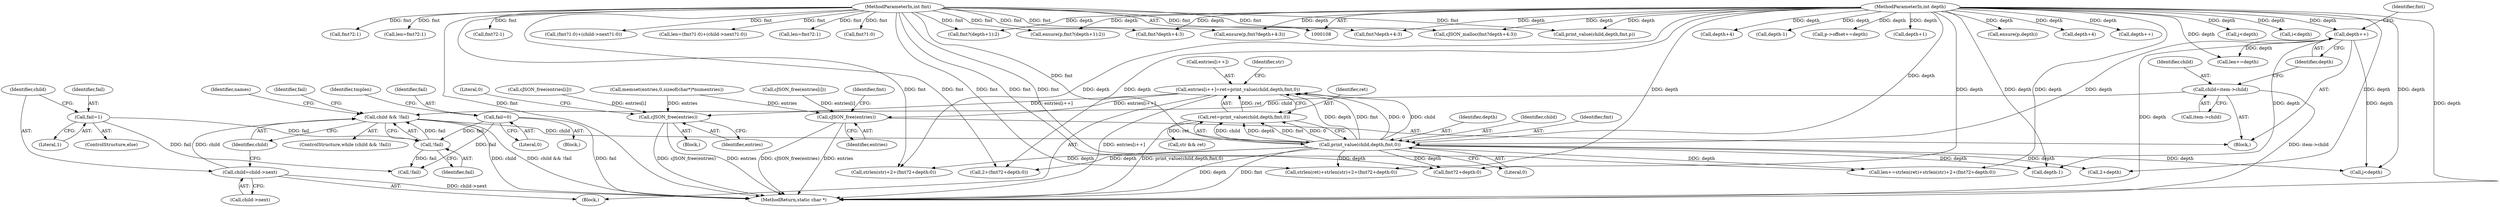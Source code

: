 digraph "0_iperf_91f2fa59e8ed80dfbf400add0164ee0e508e412a_42@array" {
"1000565" [label="(Call,entries[i++]=ret=print_value(child,depth,fmt,0))"];
"1000570" [label="(Call,ret=print_value(child,depth,fmt,0))"];
"1000572" [label="(Call,print_value(child,depth,fmt,0))"];
"1000549" [label="(Call,child && !fail)"];
"1000601" [label="(Call,child=child->next)"];
"1000536" [label="(Call,child=item->child)"];
"1000551" [label="(Call,!fail)"];
"1000598" [label="(Call,fail=1)"];
"1000149" [label="(Call,fail=0)"];
"1000541" [label="(Call,depth++)"];
"1000110" [label="(MethodParameterIn,int depth)"];
"1000111" [label="(MethodParameterIn,int fmt)"];
"1000652" [label="(Call,cJSON_free(entries))"];
"1000772" [label="(Call,cJSON_free(entries))"];
"1000572" [label="(Call,print_value(child,depth,fmt,0))"];
"1000385" [label="(Call,len=(fmt?1:0)+(child->next?1:0))"];
"1000315" [label="(Call,j<depth)"];
"1000646" [label="(Call,cJSON_free(entries[i]))"];
"1000151" [label="(Literal,0)"];
"1000522" [label="(Call,memset(entries,0,sizeof(char*)*numentries))"];
"1000652" [label="(Call,cJSON_free(entries))"];
"1000219" [label="(Call,i<depth)"];
"1000591" [label="(Call,fmt?2+depth:0)"];
"1000548" [label="(ControlStructure,while (child && !fail))"];
"1000178" [label="(Call,depth+4)"];
"1000608" [label="(Identifier,fail)"];
"1000573" [label="(Identifier,child)"];
"1000541" [label="(Call,depth++)"];
"1000578" [label="(Call,str && ret)"];
"1000154" [label="(Identifier,tmplen)"];
"1000537" [label="(Identifier,child)"];
"1000571" [label="(Identifier,ret)"];
"1000176" [label="(Call,fmt?depth+4:3)"];
"1000463" [label="(Call,depth-1)"];
"1000581" [label="(Call,len+=strlen(ret)+strlen(str)+2+(fmt?2+depth:0))"];
"1000772" [label="(Call,cJSON_free(entries))"];
"1000325" [label="(Call,p->offset+=depth)"];
"1000597" [label="(ControlStructure,else)"];
"1000766" [label="(Call,cJSON_free(entries[i]))"];
"1000593" [label="(Call,2+depth)"];
"1000446" [label="(Call,depth+1)"];
"1000603" [label="(Call,child->next)"];
"1000653" [label="(Identifier,entries)"];
"1000251" [label="(Call,fmt?2:1)"];
"1000575" [label="(Identifier,fmt)"];
"1000542" [label="(Identifier,depth)"];
"1000341" [label="(Call,len=fmt?2:1)"];
"1000544" [label="(Identifier,fmt)"];
"1000149" [label="(Call,fail=0)"];
"1000343" [label="(Call,fmt?2:1)"];
"1000607" [label="(Call,!fail)"];
"1000444" [label="(Call,fmt?(depth+1):2)"];
"1000387" [label="(Call,(fmt?1:0)+(child->next?1:0))"];
"1000586" [label="(Call,strlen(str)+2+(fmt?2+depth:0))"];
"1000490" [label="(Block,)"];
"1000804" [label="(MethodReturn,static char *)"];
"1000602" [label="(Identifier,child)"];
"1000545" [label="(Call,len+=depth)"];
"1000249" [label="(Call,len=fmt?2:1)"];
"1000600" [label="(Literal,1)"];
"1000303" [label="(Call,ensure(p,depth))"];
"1000553" [label="(Block,)"];
"1000111" [label="(MethodParameterIn,int fmt)"];
"1000110" [label="(MethodParameterIn,int depth)"];
"1000574" [label="(Identifier,depth)"];
"1000190" [label="(Call,depth+4)"];
"1000538" [label="(Call,item->child)"];
"1000536" [label="(Call,child=item->child)"];
"1000549" [label="(Call,child && !fail)"];
"1000623" [label="(Block,)"];
"1000655" [label="(Literal,0)"];
"1000692" [label="(Call,j<depth)"];
"1000174" [label="(Call,ensure(p,fmt?depth+4:3))"];
"1000150" [label="(Identifier,fail)"];
"1000601" [label="(Call,child=child->next)"];
"1000579" [label="(Identifier,str)"];
"1000388" [label="(Call,fmt?1:0)"];
"1000188" [label="(Call,fmt?depth+4:3)"];
"1000374" [label="(Call,print_value(child,depth,fmt,p))"];
"1000570" [label="(Call,ret=print_value(child,depth,fmt,0))"];
"1000552" [label="(Identifier,fail)"];
"1000576" [label="(Literal,0)"];
"1000565" [label="(Call,entries[i++]=ret=print_value(child,depth,fmt,0))"];
"1000775" [label="(Identifier,fmt)"];
"1000113" [label="(Block,)"];
"1000589" [label="(Call,2+(fmt?2+depth:0))"];
"1000782" [label="(Call,depth-1)"];
"1000556" [label="(Identifier,names)"];
"1000187" [label="(Call,cJSON_malloc(fmt?depth+4:3))"];
"1000293" [label="(Call,depth++)"];
"1000551" [label="(Call,!fail)"];
"1000550" [label="(Identifier,child)"];
"1000598" [label="(Call,fail=1)"];
"1000599" [label="(Identifier,fail)"];
"1000566" [label="(Call,entries[i++])"];
"1000442" [label="(Call,ensure(p,fmt?(depth+1):2))"];
"1000583" [label="(Call,strlen(ret)+strlen(str)+2+(fmt?2+depth:0))"];
"1000773" [label="(Identifier,entries)"];
"1000565" -> "1000553"  [label="AST: "];
"1000565" -> "1000570"  [label="CFG: "];
"1000566" -> "1000565"  [label="AST: "];
"1000570" -> "1000565"  [label="AST: "];
"1000579" -> "1000565"  [label="CFG: "];
"1000565" -> "1000804"  [label="DDG: entries[i++]"];
"1000570" -> "1000565"  [label="DDG: ret"];
"1000572" -> "1000565"  [label="DDG: child"];
"1000572" -> "1000565"  [label="DDG: depth"];
"1000572" -> "1000565"  [label="DDG: fmt"];
"1000572" -> "1000565"  [label="DDG: 0"];
"1000565" -> "1000652"  [label="DDG: entries[i++]"];
"1000565" -> "1000772"  [label="DDG: entries[i++]"];
"1000570" -> "1000572"  [label="CFG: "];
"1000571" -> "1000570"  [label="AST: "];
"1000572" -> "1000570"  [label="AST: "];
"1000570" -> "1000804"  [label="DDG: print_value(child,depth,fmt,0)"];
"1000572" -> "1000570"  [label="DDG: child"];
"1000572" -> "1000570"  [label="DDG: depth"];
"1000572" -> "1000570"  [label="DDG: fmt"];
"1000572" -> "1000570"  [label="DDG: 0"];
"1000570" -> "1000578"  [label="DDG: ret"];
"1000572" -> "1000576"  [label="CFG: "];
"1000573" -> "1000572"  [label="AST: "];
"1000574" -> "1000572"  [label="AST: "];
"1000575" -> "1000572"  [label="AST: "];
"1000576" -> "1000572"  [label="AST: "];
"1000572" -> "1000804"  [label="DDG: fmt"];
"1000572" -> "1000804"  [label="DDG: depth"];
"1000549" -> "1000572"  [label="DDG: child"];
"1000541" -> "1000572"  [label="DDG: depth"];
"1000110" -> "1000572"  [label="DDG: depth"];
"1000111" -> "1000572"  [label="DDG: fmt"];
"1000572" -> "1000581"  [label="DDG: depth"];
"1000572" -> "1000583"  [label="DDG: depth"];
"1000572" -> "1000586"  [label="DDG: depth"];
"1000572" -> "1000589"  [label="DDG: depth"];
"1000572" -> "1000591"  [label="DDG: depth"];
"1000572" -> "1000593"  [label="DDG: depth"];
"1000572" -> "1000692"  [label="DDG: depth"];
"1000572" -> "1000782"  [label="DDG: depth"];
"1000549" -> "1000548"  [label="AST: "];
"1000549" -> "1000550"  [label="CFG: "];
"1000549" -> "1000551"  [label="CFG: "];
"1000550" -> "1000549"  [label="AST: "];
"1000551" -> "1000549"  [label="AST: "];
"1000556" -> "1000549"  [label="CFG: "];
"1000608" -> "1000549"  [label="CFG: "];
"1000549" -> "1000804"  [label="DDG: child"];
"1000549" -> "1000804"  [label="DDG: child && !fail"];
"1000601" -> "1000549"  [label="DDG: child"];
"1000536" -> "1000549"  [label="DDG: child"];
"1000551" -> "1000549"  [label="DDG: fail"];
"1000601" -> "1000553"  [label="AST: "];
"1000601" -> "1000603"  [label="CFG: "];
"1000602" -> "1000601"  [label="AST: "];
"1000603" -> "1000601"  [label="AST: "];
"1000550" -> "1000601"  [label="CFG: "];
"1000601" -> "1000804"  [label="DDG: child->next"];
"1000536" -> "1000490"  [label="AST: "];
"1000536" -> "1000538"  [label="CFG: "];
"1000537" -> "1000536"  [label="AST: "];
"1000538" -> "1000536"  [label="AST: "];
"1000542" -> "1000536"  [label="CFG: "];
"1000536" -> "1000804"  [label="DDG: item->child"];
"1000551" -> "1000552"  [label="CFG: "];
"1000552" -> "1000551"  [label="AST: "];
"1000598" -> "1000551"  [label="DDG: fail"];
"1000149" -> "1000551"  [label="DDG: fail"];
"1000551" -> "1000607"  [label="DDG: fail"];
"1000598" -> "1000597"  [label="AST: "];
"1000598" -> "1000600"  [label="CFG: "];
"1000599" -> "1000598"  [label="AST: "];
"1000600" -> "1000598"  [label="AST: "];
"1000602" -> "1000598"  [label="CFG: "];
"1000598" -> "1000607"  [label="DDG: fail"];
"1000149" -> "1000113"  [label="AST: "];
"1000149" -> "1000151"  [label="CFG: "];
"1000150" -> "1000149"  [label="AST: "];
"1000151" -> "1000149"  [label="AST: "];
"1000154" -> "1000149"  [label="CFG: "];
"1000149" -> "1000804"  [label="DDG: fail"];
"1000149" -> "1000607"  [label="DDG: fail"];
"1000541" -> "1000490"  [label="AST: "];
"1000541" -> "1000542"  [label="CFG: "];
"1000542" -> "1000541"  [label="AST: "];
"1000544" -> "1000541"  [label="CFG: "];
"1000541" -> "1000804"  [label="DDG: depth"];
"1000110" -> "1000541"  [label="DDG: depth"];
"1000541" -> "1000545"  [label="DDG: depth"];
"1000541" -> "1000692"  [label="DDG: depth"];
"1000541" -> "1000782"  [label="DDG: depth"];
"1000110" -> "1000108"  [label="AST: "];
"1000110" -> "1000804"  [label="DDG: depth"];
"1000110" -> "1000174"  [label="DDG: depth"];
"1000110" -> "1000176"  [label="DDG: depth"];
"1000110" -> "1000178"  [label="DDG: depth"];
"1000110" -> "1000187"  [label="DDG: depth"];
"1000110" -> "1000188"  [label="DDG: depth"];
"1000110" -> "1000190"  [label="DDG: depth"];
"1000110" -> "1000219"  [label="DDG: depth"];
"1000110" -> "1000293"  [label="DDG: depth"];
"1000110" -> "1000303"  [label="DDG: depth"];
"1000110" -> "1000315"  [label="DDG: depth"];
"1000110" -> "1000325"  [label="DDG: depth"];
"1000110" -> "1000374"  [label="DDG: depth"];
"1000110" -> "1000442"  [label="DDG: depth"];
"1000110" -> "1000444"  [label="DDG: depth"];
"1000110" -> "1000446"  [label="DDG: depth"];
"1000110" -> "1000463"  [label="DDG: depth"];
"1000110" -> "1000545"  [label="DDG: depth"];
"1000110" -> "1000581"  [label="DDG: depth"];
"1000110" -> "1000583"  [label="DDG: depth"];
"1000110" -> "1000586"  [label="DDG: depth"];
"1000110" -> "1000589"  [label="DDG: depth"];
"1000110" -> "1000591"  [label="DDG: depth"];
"1000110" -> "1000593"  [label="DDG: depth"];
"1000110" -> "1000692"  [label="DDG: depth"];
"1000110" -> "1000782"  [label="DDG: depth"];
"1000111" -> "1000108"  [label="AST: "];
"1000111" -> "1000804"  [label="DDG: fmt"];
"1000111" -> "1000174"  [label="DDG: fmt"];
"1000111" -> "1000176"  [label="DDG: fmt"];
"1000111" -> "1000187"  [label="DDG: fmt"];
"1000111" -> "1000188"  [label="DDG: fmt"];
"1000111" -> "1000249"  [label="DDG: fmt"];
"1000111" -> "1000251"  [label="DDG: fmt"];
"1000111" -> "1000341"  [label="DDG: fmt"];
"1000111" -> "1000343"  [label="DDG: fmt"];
"1000111" -> "1000374"  [label="DDG: fmt"];
"1000111" -> "1000385"  [label="DDG: fmt"];
"1000111" -> "1000387"  [label="DDG: fmt"];
"1000111" -> "1000388"  [label="DDG: fmt"];
"1000111" -> "1000442"  [label="DDG: fmt"];
"1000111" -> "1000444"  [label="DDG: fmt"];
"1000111" -> "1000581"  [label="DDG: fmt"];
"1000111" -> "1000583"  [label="DDG: fmt"];
"1000111" -> "1000586"  [label="DDG: fmt"];
"1000111" -> "1000589"  [label="DDG: fmt"];
"1000111" -> "1000591"  [label="DDG: fmt"];
"1000652" -> "1000623"  [label="AST: "];
"1000652" -> "1000653"  [label="CFG: "];
"1000653" -> "1000652"  [label="AST: "];
"1000655" -> "1000652"  [label="CFG: "];
"1000652" -> "1000804"  [label="DDG: cJSON_free(entries)"];
"1000652" -> "1000804"  [label="DDG: entries"];
"1000646" -> "1000652"  [label="DDG: entries[i]"];
"1000522" -> "1000652"  [label="DDG: entries"];
"1000772" -> "1000490"  [label="AST: "];
"1000772" -> "1000773"  [label="CFG: "];
"1000773" -> "1000772"  [label="AST: "];
"1000775" -> "1000772"  [label="CFG: "];
"1000772" -> "1000804"  [label="DDG: entries"];
"1000772" -> "1000804"  [label="DDG: cJSON_free(entries)"];
"1000766" -> "1000772"  [label="DDG: entries[i]"];
"1000522" -> "1000772"  [label="DDG: entries"];
}
